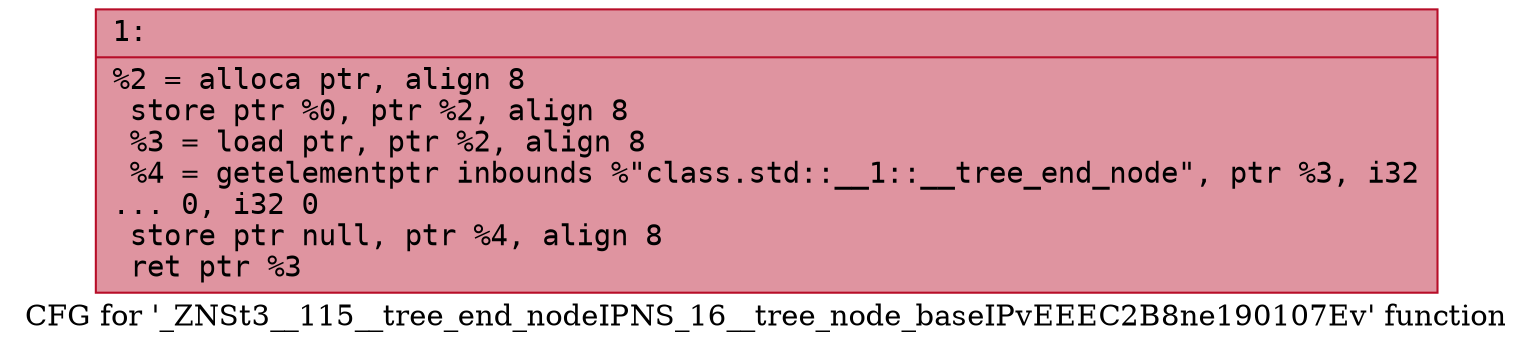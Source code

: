 digraph "CFG for '_ZNSt3__115__tree_end_nodeIPNS_16__tree_node_baseIPvEEEC2B8ne190107Ev' function" {
	label="CFG for '_ZNSt3__115__tree_end_nodeIPNS_16__tree_node_baseIPvEEEC2B8ne190107Ev' function";

	Node0x6000013826c0 [shape=record,color="#b70d28ff", style=filled, fillcolor="#b70d2870" fontname="Courier",label="{1:\l|  %2 = alloca ptr, align 8\l  store ptr %0, ptr %2, align 8\l  %3 = load ptr, ptr %2, align 8\l  %4 = getelementptr inbounds %\"class.std::__1::__tree_end_node\", ptr %3, i32\l... 0, i32 0\l  store ptr null, ptr %4, align 8\l  ret ptr %3\l}"];
}
